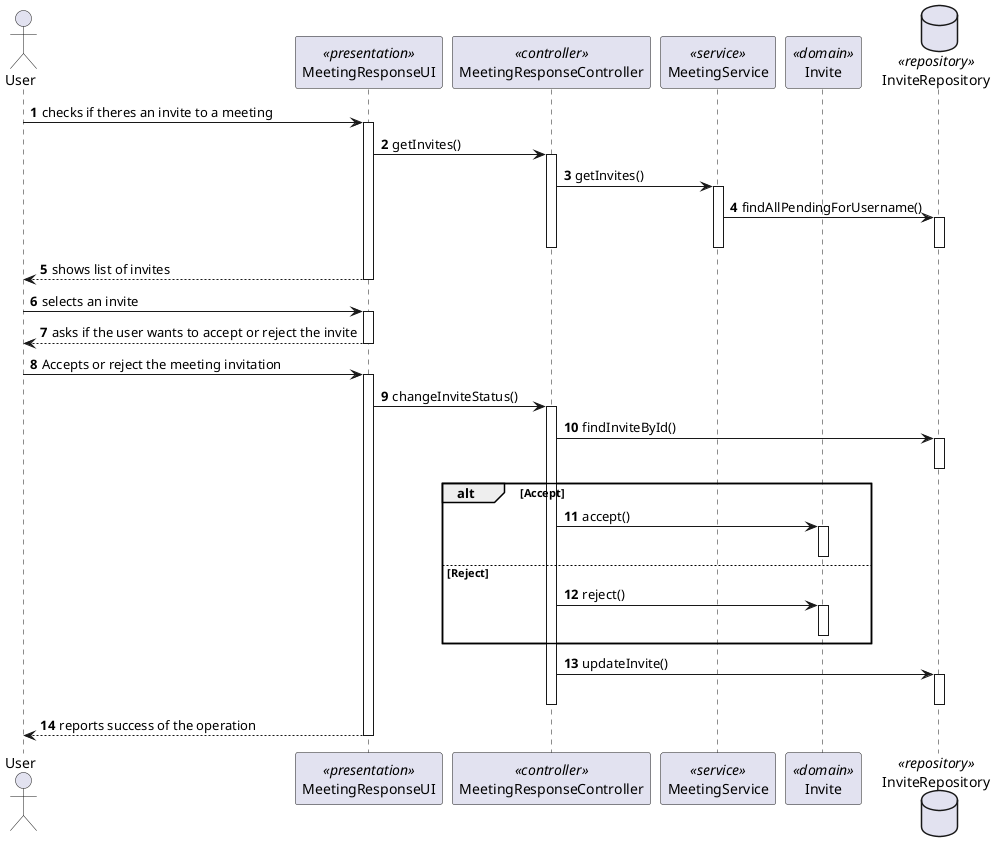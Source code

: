@startuml US4003_SD
autonumber

actor "User" as U

participant "MeetingResponseUI" as UI <<presentation>>
participant "MeetingResponseController" as CTRL <<controller>>
participant "MeetingService" as MS <<service>>
participant "Invite" as INV <<domain>>

database InviteRepository as IR <<repository>>

U -> UI : checks if theres an invite to a meeting
activate UI

UI -> CTRL : getInvites()
activate CTRL

CTRL -> MS : getInvites()
activate MS

MS -> IR : findAllPendingForUsername()
activate IR
deactivate IR

deactivate MS
deactivate CTRL

UI --> U : shows list of invites
deactivate UI

U -> UI : selects an invite
activate UI

UI --> U : asks if the user wants to accept or reject the invite
deactivate UI

U -> UI : Accepts or reject the meeting invitation
activate UI

UI -> CTRL : changeInviteStatus()
activate CTRL

CTRL -> IR : findInviteById()
activate IR
deactivate IR

alt Accept
    CTRL -> INV : accept()
    activate INV
    deactivate INV
else Reject
    CTRL -> INV : reject()
    activate INV
    deactivate INV
end

CTRL -> IR : updateInvite()
activate IR
deactivate IR

deactivate CTRL

UI --> U : reports success of the operation
deactivate UI




@enduml

